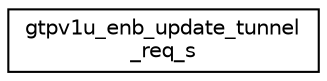 digraph "Graphical Class Hierarchy"
{
 // LATEX_PDF_SIZE
  edge [fontname="Helvetica",fontsize="10",labelfontname="Helvetica",labelfontsize="10"];
  node [fontname="Helvetica",fontsize="10",shape=record];
  rankdir="LR";
  Node0 [label="gtpv1u_enb_update_tunnel\l_req_s",height=0.2,width=0.4,color="black", fillcolor="white", style="filled",URL="$structgtpv1u__enb__update__tunnel__req__s.html",tooltip=" "];
}

